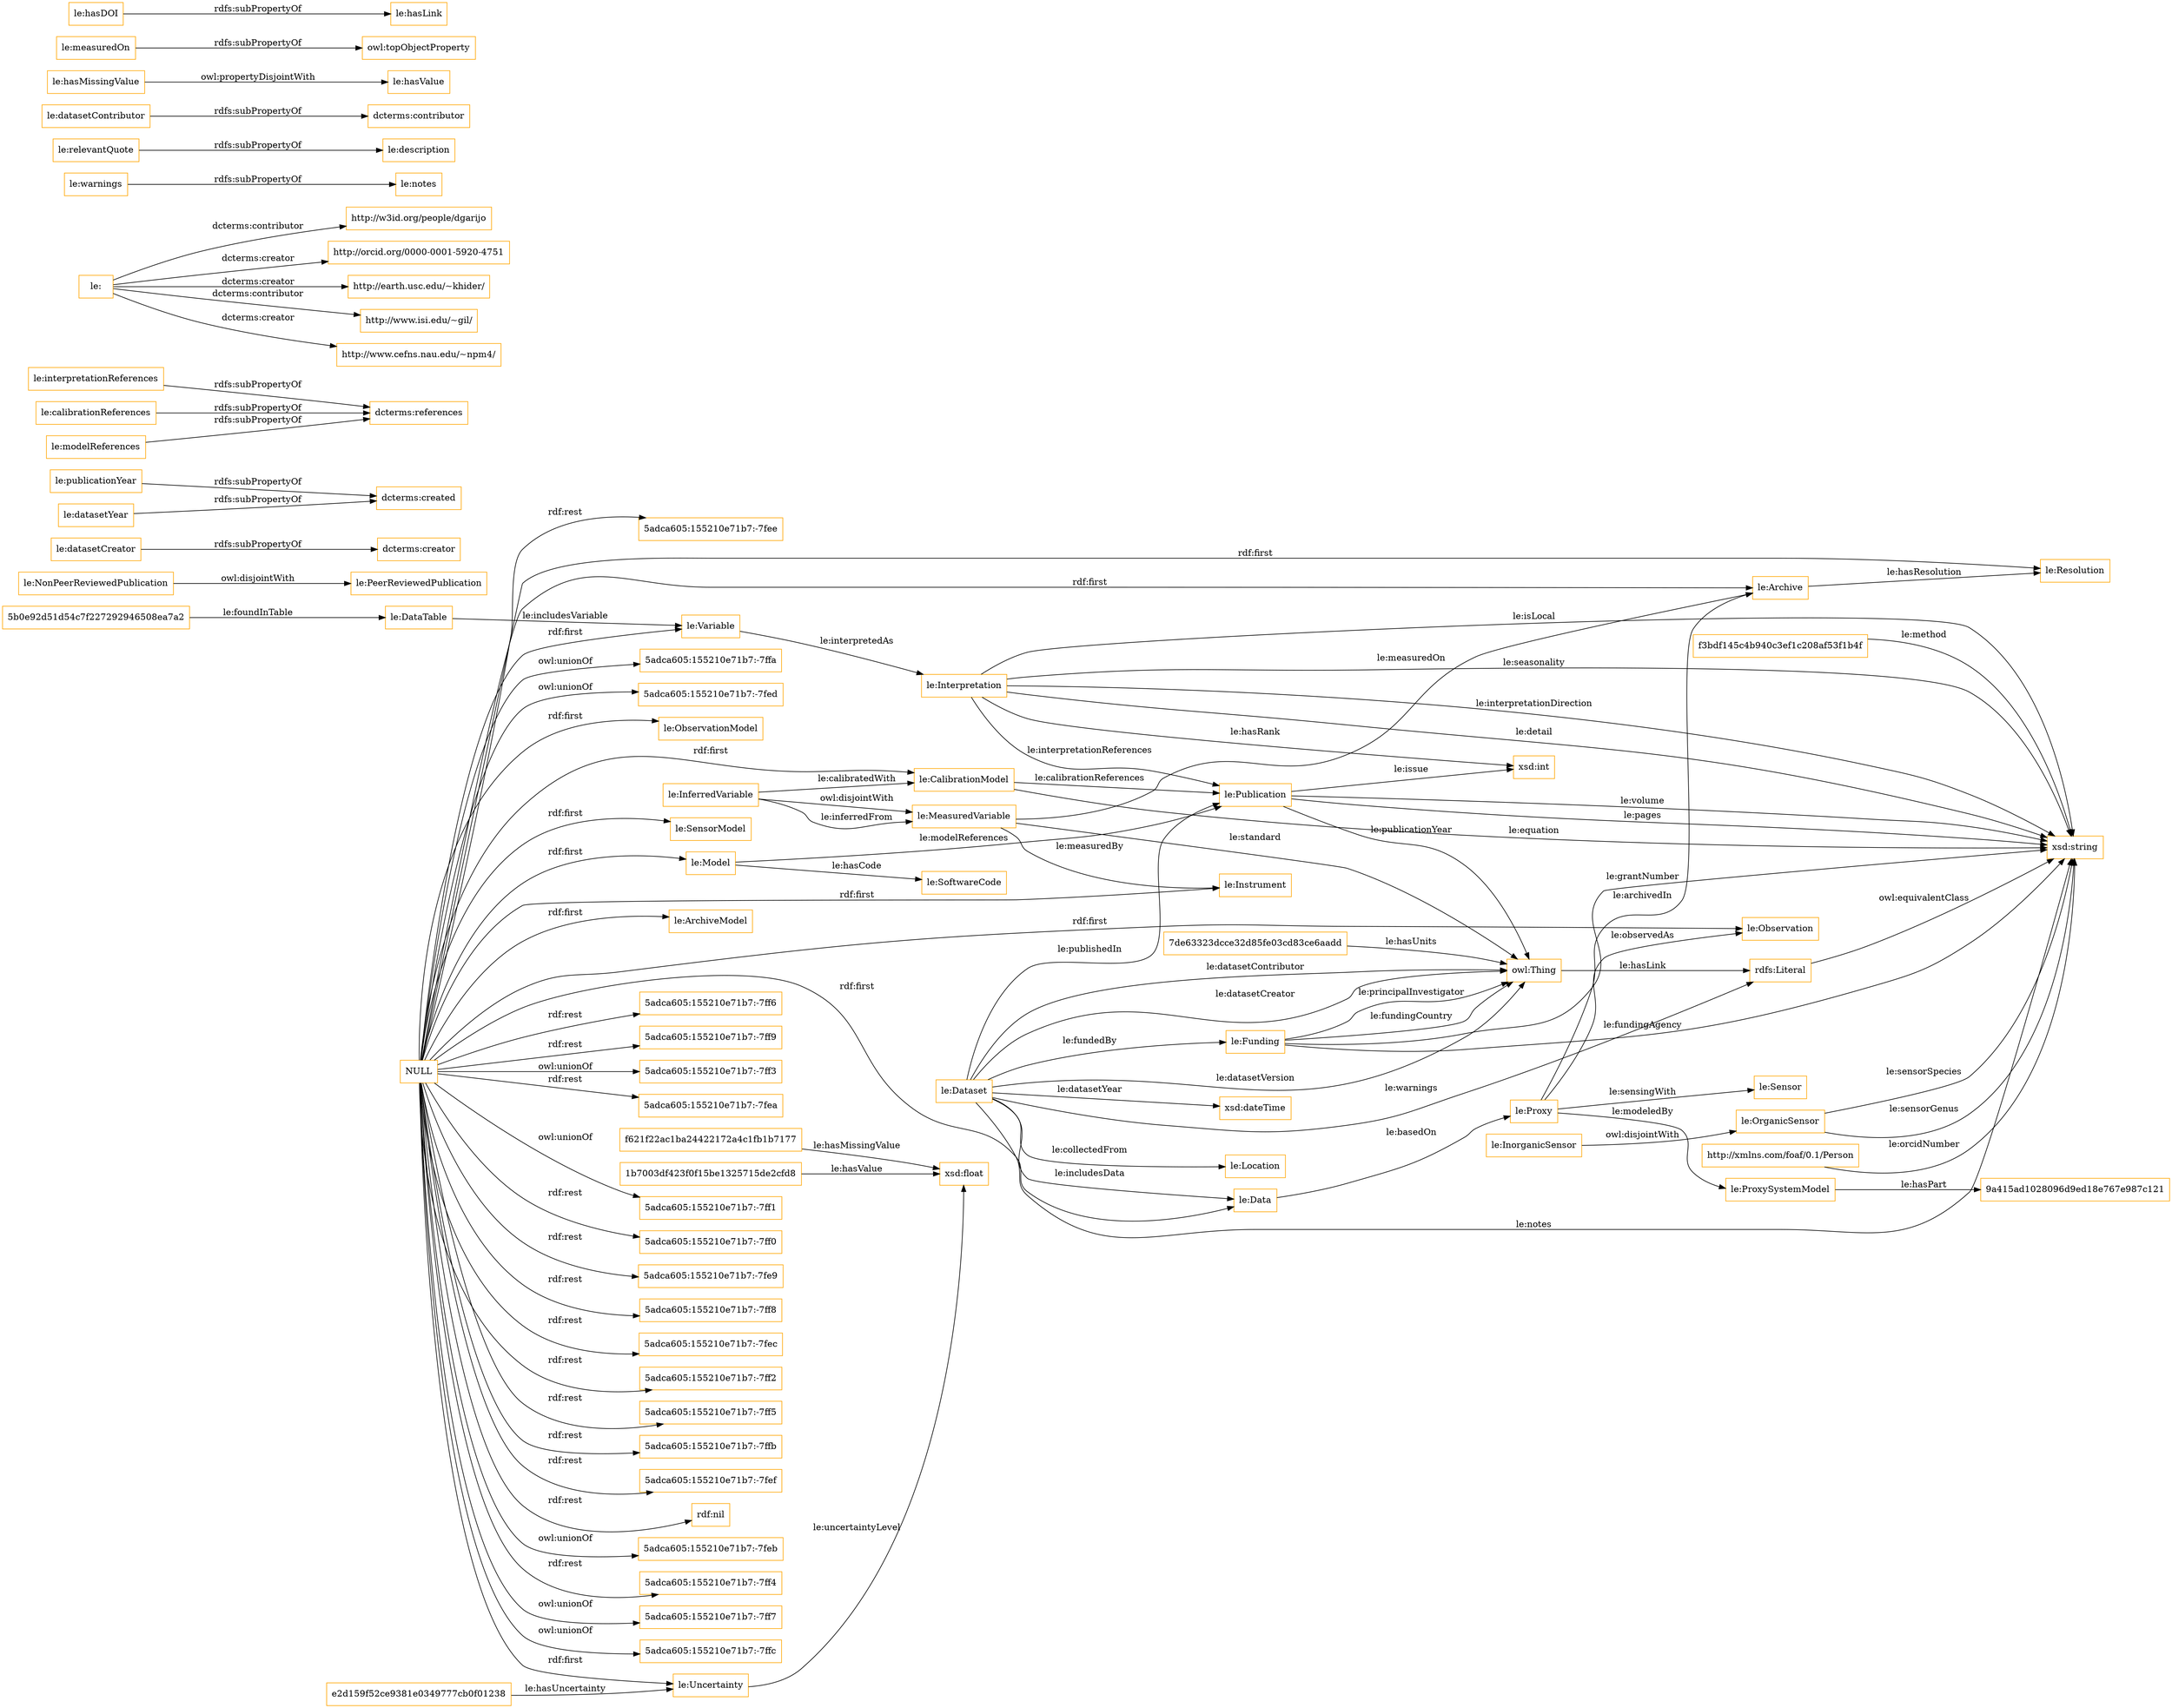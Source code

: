 digraph ar2dtool_diagram { 
rankdir=LR;
size="1501"
node [shape = rectangle, color="orange"]; "le:Proxy" "le:ObservationModel" "5b0e92d51d54c7f227292946508ea7a2" "le:NonPeerReviewedPublication" "le:Archive" "le:OrganicSensor" "le:SensorModel" "le:Uncertainty" "e2d159f52ce9381e0349777cb0f01238" "le:Variable" "le:Model" "le:PeerReviewedPublication" "le:Location" "le:InferredVariable" "le:Funding" "le:InorganicSensor" "http://xmlns.com/foaf/0.1/Person" "le:Publication" "le:Dataset" "le:Instrument" "le:SoftwareCode" "le:ArchiveModel" "le:Interpretation" "le:DataTable" "le:ProxySystemModel" "le:CalibrationModel" "le:MeasuredVariable" "le:Sensor" "le:Resolution" "f621f22ac1ba24422172a4c1fb1b7177" "f3bdf145c4b940c3ef1c208af53f1b4f" "le:Observation" "9a415ad1028096d9ed18e767e987c121" "1b7003df423f0f15be1325715de2cfd8" "7de63323dcce32d85fe03cd83ce6aadd" "le:Data" ; /*classes style*/
	"le:datasetCreator" -> "dcterms:creator" [ label = "rdfs:subPropertyOf" ];
	"le:publicationYear" -> "dcterms:created" [ label = "rdfs:subPropertyOf" ];
	"le:interpretationReferences" -> "dcterms:references" [ label = "rdfs:subPropertyOf" ];
	"le:" -> "http://w3id.org/people/dgarijo" [ label = "dcterms:contributor" ];
	"le:" -> "http://orcid.org/0000-0001-5920-4751" [ label = "dcterms:creator" ];
	"le:" -> "http://earth.usc.edu/~khider/" [ label = "dcterms:creator" ];
	"le:" -> "http://www.isi.edu/~gil/" [ label = "dcterms:contributor" ];
	"le:" -> "http://www.cefns.nau.edu/~npm4/" [ label = "dcterms:creator" ];
	"le:InferredVariable" -> "le:MeasuredVariable" [ label = "owl:disjointWith" ];
	"le:warnings" -> "le:notes" [ label = "rdfs:subPropertyOf" ];
	"le:relevantQuote" -> "le:description" [ label = "rdfs:subPropertyOf" ];
	"le:datasetYear" -> "dcterms:created" [ label = "rdfs:subPropertyOf" ];
	"le:InorganicSensor" -> "le:OrganicSensor" [ label = "owl:disjointWith" ];
	"NULL" -> "5adca605:155210e71b7:-7ff6" [ label = "rdf:rest" ];
	"NULL" -> "5adca605:155210e71b7:-7ff9" [ label = "rdf:rest" ];
	"NULL" -> "5adca605:155210e71b7:-7ff3" [ label = "owl:unionOf" ];
	"NULL" -> "5adca605:155210e71b7:-7fea" [ label = "rdf:rest" ];
	"NULL" -> "le:ObservationModel" [ label = "rdf:first" ];
	"NULL" -> "5adca605:155210e71b7:-7ff1" [ label = "owl:unionOf" ];
	"NULL" -> "5adca605:155210e71b7:-7ff0" [ label = "rdf:rest" ];
	"NULL" -> "5adca605:155210e71b7:-7fe9" [ label = "rdf:rest" ];
	"NULL" -> "le:Archive" [ label = "rdf:first" ];
	"NULL" -> "le:Resolution" [ label = "rdf:first" ];
	"NULL" -> "5adca605:155210e71b7:-7ff8" [ label = "rdf:rest" ];
	"NULL" -> "5adca605:155210e71b7:-7fec" [ label = "rdf:rest" ];
	"NULL" -> "5adca605:155210e71b7:-7ff2" [ label = "rdf:rest" ];
	"NULL" -> "5adca605:155210e71b7:-7ff5" [ label = "rdf:rest" ];
	"NULL" -> "le:Observation" [ label = "rdf:first" ];
	"NULL" -> "le:Variable" [ label = "rdf:first" ];
	"NULL" -> "5adca605:155210e71b7:-7ffb" [ label = "rdf:rest" ];
	"NULL" -> "5adca605:155210e71b7:-7fef" [ label = "rdf:rest" ];
	"NULL" -> "rdf:nil" [ label = "rdf:rest" ];
	"NULL" -> "5adca605:155210e71b7:-7feb" [ label = "owl:unionOf" ];
	"NULL" -> "le:Data" [ label = "rdf:first" ];
	"NULL" -> "le:SensorModel" [ label = "rdf:first" ];
	"NULL" -> "le:Instrument" [ label = "rdf:first" ];
	"NULL" -> "le:Model" [ label = "rdf:first" ];
	"NULL" -> "le:Uncertainty" [ label = "rdf:first" ];
	"NULL" -> "5adca605:155210e71b7:-7ff4" [ label = "rdf:rest" ];
	"NULL" -> "5adca605:155210e71b7:-7ff7" [ label = "owl:unionOf" ];
	"NULL" -> "5adca605:155210e71b7:-7ffc" [ label = "owl:unionOf" ];
	"NULL" -> "5adca605:155210e71b7:-7fee" [ label = "rdf:rest" ];
	"NULL" -> "5adca605:155210e71b7:-7ffa" [ label = "owl:unionOf" ];
	"NULL" -> "le:CalibrationModel" [ label = "rdf:first" ];
	"NULL" -> "le:ArchiveModel" [ label = "rdf:first" ];
	"NULL" -> "5adca605:155210e71b7:-7fed" [ label = "owl:unionOf" ];
	"le:datasetContributor" -> "dcterms:contributor" [ label = "rdfs:subPropertyOf" ];
	"le:calibrationReferences" -> "dcterms:references" [ label = "rdfs:subPropertyOf" ];
	"le:hasMissingValue" -> "le:hasValue" [ label = "owl:propertyDisjointWith" ];
	"le:NonPeerReviewedPublication" -> "le:PeerReviewedPublication" [ label = "owl:disjointWith" ];
	"le:measuredOn" -> "owl:topObjectProperty" [ label = "rdfs:subPropertyOf" ];
	"le:hasDOI" -> "le:hasLink" [ label = "rdfs:subPropertyOf" ];
	"le:modelReferences" -> "dcterms:references" [ label = "rdfs:subPropertyOf" ];
	"rdfs:Literal" -> "xsd:string" [ label = "owl:equivalentClass" ];
	"le:OrganicSensor" -> "xsd:string" [ label = "le:sensorSpecies" ];
	"e2d159f52ce9381e0349777cb0f01238" -> "le:Uncertainty" [ label = "le:hasUncertainty" ];
	"le:Dataset" -> "owl:Thing" [ label = "le:datasetCreator" ];
	"le:Interpretation" -> "xsd:string" [ label = "le:detail" ];
	"le:Dataset" -> "le:Funding" [ label = "le:fundedBy" ];
	"le:Publication" -> "owl:Thing" [ label = "le:publicationYear" ];
	"le:MeasuredVariable" -> "le:Archive" [ label = "le:measuredOn" ];
	"le:Funding" -> "owl:Thing" [ label = "le:fundingCountry" ];
	"f621f22ac1ba24422172a4c1fb1b7177" -> "xsd:float" [ label = "le:hasMissingValue" ];
	"le:ProxySystemModel" -> "9a415ad1028096d9ed18e767e987c121" [ label = "le:hasPart" ];
	"le:MeasuredVariable" -> "owl:Thing" [ label = "le:standard" ];
	"le:Data" -> "le:Proxy" [ label = "le:basedOn" ];
	"le:Dataset" -> "rdfs:Literal" [ label = "le:warnings" ];
	"le:OrganicSensor" -> "xsd:string" [ label = "le:sensorGenus" ];
	"le:Dataset" -> "owl:Thing" [ label = "le:datasetVersion" ];
	"le:Proxy" -> "le:Archive" [ label = "le:archivedIn" ];
	"owl:Thing" -> "rdfs:Literal" [ label = "le:hasLink" ];
	"le:Interpretation" -> "xsd:int" [ label = "le:hasRank" ];
	"f3bdf145c4b940c3ef1c208af53f1b4f" -> "xsd:string" [ label = "le:method" ];
	"le:Interpretation" -> "xsd:string" [ label = "le:isLocal" ];
	"le:CalibrationModel" -> "xsd:string" [ label = "le:equation" ];
	"le:Interpretation" -> "xsd:string" [ label = "le:seasonality" ];
	"le:Proxy" -> "le:Sensor" [ label = "le:sensingWith" ];
	"le:CalibrationModel" -> "le:Publication" [ label = "le:calibrationReferences" ];
	"le:Dataset" -> "le:Publication" [ label = "le:publishedIn" ];
	"le:Funding" -> "xsd:string" [ label = "le:fundingAgency" ];
	"le:InferredVariable" -> "le:MeasuredVariable" [ label = "le:inferredFrom" ];
	"7de63323dcce32d85fe03cd83ce6aadd" -> "owl:Thing" [ label = "le:hasUnits" ];
	"le:Proxy" -> "le:ProxySystemModel" [ label = "le:modeledBy" ];
	"le:Interpretation" -> "le:Publication" [ label = "le:interpretationReferences" ];
	"le:Publication" -> "xsd:string" [ label = "le:pages" ];
	"le:Publication" -> "xsd:string" [ label = "le:volume" ];
	"le:InferredVariable" -> "le:CalibrationModel" [ label = "le:calibratedWith" ];
	"le:Dataset" -> "xsd:dateTime" [ label = "le:datasetYear" ];
	"le:Model" -> "le:Publication" [ label = "le:modelReferences" ];
	"1b7003df423f0f15be1325715de2cfd8" -> "xsd:float" [ label = "le:hasValue" ];
	"le:Dataset" -> "le:Data" [ label = "le:includesData" ];
	"le:Proxy" -> "le:Observation" [ label = "le:observedAs" ];
	"le:Interpretation" -> "xsd:string" [ label = "le:interpretationDirection" ];
	"le:Dataset" -> "le:Location" [ label = "le:collectedFrom" ];
	"le:Archive" -> "le:Resolution" [ label = "le:hasResolution" ];
	"http://xmlns.com/foaf/0.1/Person" -> "xsd:string" [ label = "le:orcidNumber" ];
	"5b0e92d51d54c7f227292946508ea7a2" -> "le:DataTable" [ label = "le:foundInTable" ];
	"le:DataTable" -> "le:Variable" [ label = "le:includesVariable" ];
	"le:Dataset" -> "owl:Thing" [ label = "le:datasetContributor" ];
	"le:Dataset" -> "xsd:string" [ label = "le:notes" ];
	"le:Funding" -> "owl:Thing" [ label = "le:principalInvestigator" ];
	"le:Model" -> "le:SoftwareCode" [ label = "le:hasCode" ];
	"le:Uncertainty" -> "xsd:float" [ label = "le:uncertaintyLevel" ];
	"le:Publication" -> "xsd:int" [ label = "le:issue" ];
	"le:Funding" -> "xsd:string" [ label = "le:grantNumber" ];
	"le:Variable" -> "le:Interpretation" [ label = "le:interpretedAs" ];
	"le:MeasuredVariable" -> "le:Instrument" [ label = "le:measuredBy" ];

}
